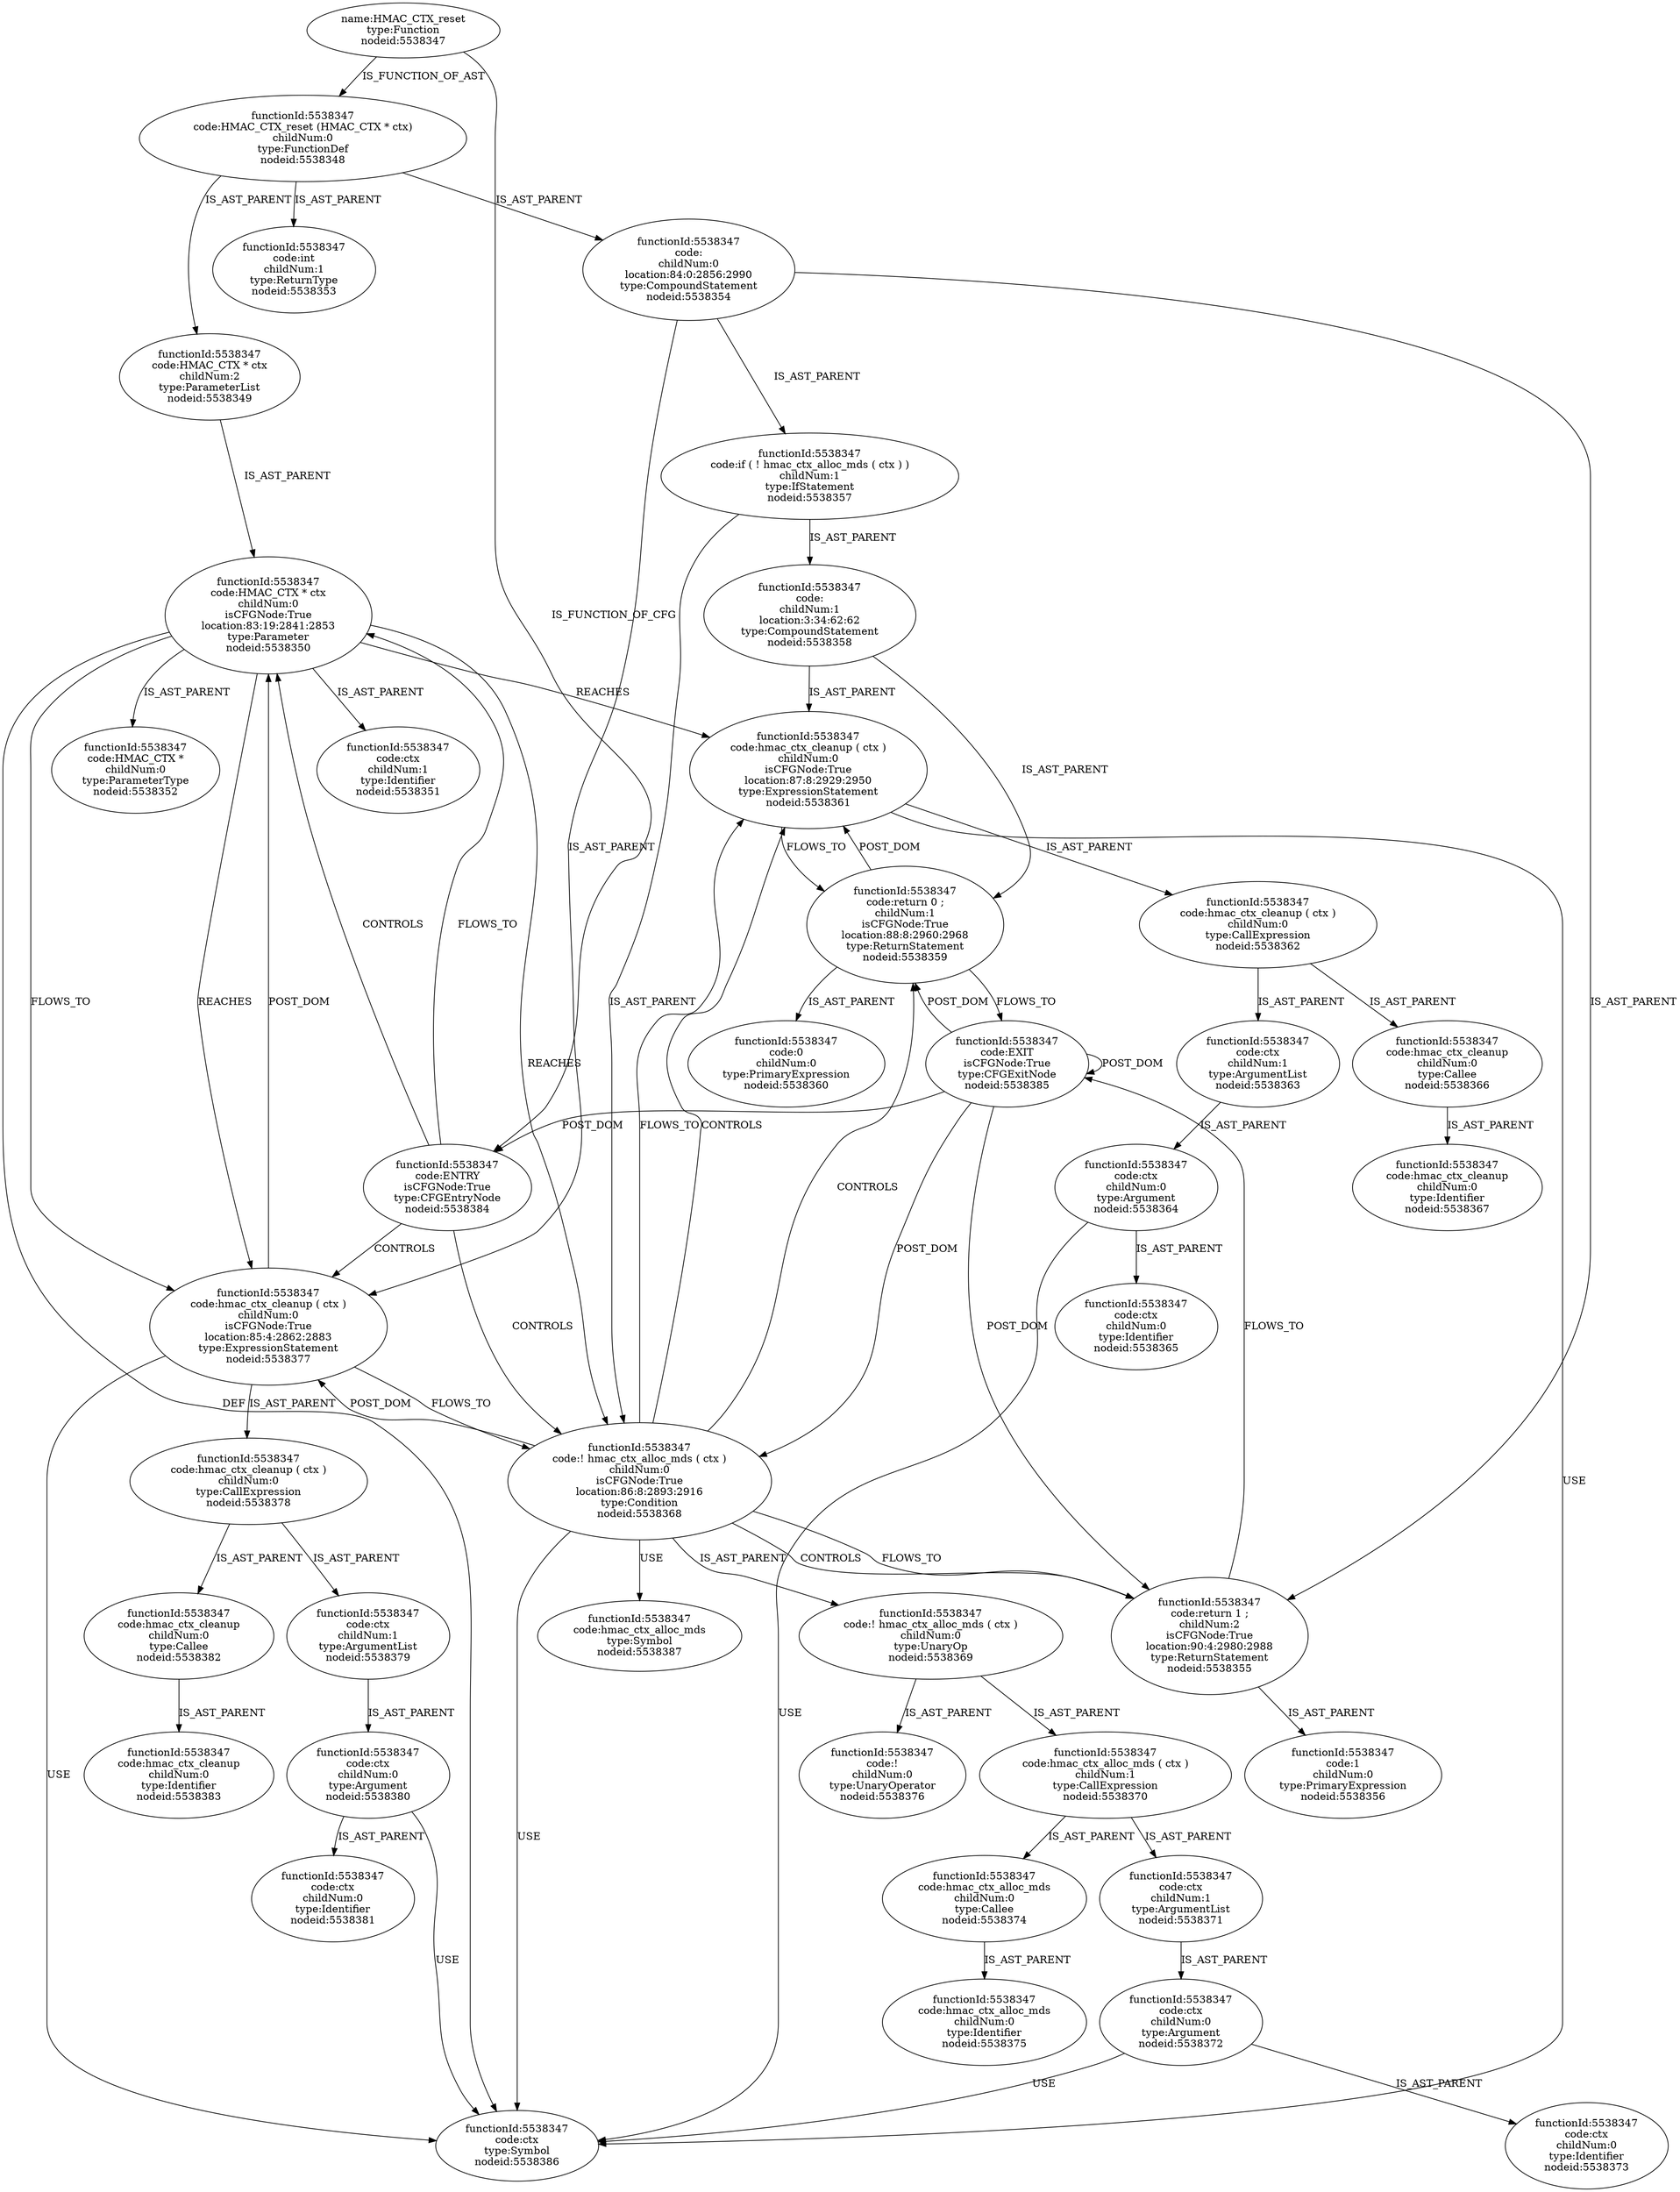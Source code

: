 digraph G {
  5538347 [ label="name:HMAC_CTX_reset
type:Function
nodeid:5538347
" name="HMAC_CTX_reset" type="Function" nodeid="5538347" ];
  5538348 [ label="functionId:5538347
code:HMAC_CTX_reset (HMAC_CTX * ctx)
childNum:0
type:FunctionDef
nodeid:5538348
" functionId="5538347" code="HMAC_CTX_reset (HMAC_CTX * ctx)" childNum="0" name="5538348" type="FunctionDef" nodeid="5538348" ];
  5538349 [ label="functionId:5538347
code:HMAC_CTX * ctx
childNum:2
type:ParameterList
nodeid:5538349
" functionId="5538347" code="HMAC_CTX * ctx" childNum="2" name="5538349" type="ParameterList" nodeid="5538349" ];
  5538350 [ label="functionId:5538347
code:HMAC_CTX * ctx
childNum:0
isCFGNode:True
location:83:19:2841:2853
type:Parameter
nodeid:5538350
" functionId="5538347" code="HMAC_CTX * ctx" childNum="0" isCFGNode="True" name="5538350" location="83:19:2841:2853" type="Parameter" nodeid="5538350" ];
  5538351 [ label="functionId:5538347
code:ctx
childNum:1
type:Identifier
nodeid:5538351
" functionId="5538347" code="ctx" childNum="1" name="5538351" type="Identifier" nodeid="5538351" ];
  5538352 [ label="functionId:5538347
code:HMAC_CTX *
childNum:0
type:ParameterType
nodeid:5538352
" functionId="5538347" code="HMAC_CTX *" childNum="0" name="5538352" type="ParameterType" nodeid="5538352" ];
  5538353 [ label="functionId:5538347
code:int
childNum:1
type:ReturnType
nodeid:5538353
" functionId="5538347" code="int" childNum="1" name="5538353" type="ReturnType" nodeid="5538353" ];
  5538354 [ label="functionId:5538347
code:
childNum:0
location:84:0:2856:2990
type:CompoundStatement
nodeid:5538354
" functionId="5538347" code="" childNum="0" name="5538354" location="84:0:2856:2990" type="CompoundStatement" nodeid="5538354" ];
  5538355 [ label="functionId:5538347
code:return 1 ;
childNum:2
isCFGNode:True
location:90:4:2980:2988
type:ReturnStatement
nodeid:5538355
" functionId="5538347" code="return 1 ;" childNum="2" isCFGNode="True" name="5538355" location="90:4:2980:2988" type="ReturnStatement" nodeid="5538355" ];
  5538356 [ label="functionId:5538347
code:1
childNum:0
type:PrimaryExpression
nodeid:5538356
" functionId="5538347" code="1" childNum="0" name="5538356" type="PrimaryExpression" nodeid="5538356" ];
  5538357 [ label="functionId:5538347
code:if ( ! hmac_ctx_alloc_mds ( ctx ) )
childNum:1
type:IfStatement
nodeid:5538357
" functionId="5538347" code="if ( ! hmac_ctx_alloc_mds ( ctx ) )" childNum="1" name="5538357" type="IfStatement" nodeid="5538357" ];
  5538358 [ label="functionId:5538347
code:
childNum:1
location:3:34:62:62
type:CompoundStatement
nodeid:5538358
" functionId="5538347" code="" childNum="1" name="5538358" location="3:34:62:62" type="CompoundStatement" nodeid="5538358" ];
  5538359 [ label="functionId:5538347
code:return 0 ;
childNum:1
isCFGNode:True
location:88:8:2960:2968
type:ReturnStatement
nodeid:5538359
" functionId="5538347" code="return 0 ;" childNum="1" isCFGNode="True" name="5538359" location="88:8:2960:2968" type="ReturnStatement" nodeid="5538359" ];
  5538360 [ label="functionId:5538347
code:0
childNum:0
type:PrimaryExpression
nodeid:5538360
" functionId="5538347" code="0" childNum="0" name="5538360" type="PrimaryExpression" nodeid="5538360" ];
  5538361 [ label="functionId:5538347
code:hmac_ctx_cleanup ( ctx )
childNum:0
isCFGNode:True
location:87:8:2929:2950
type:ExpressionStatement
nodeid:5538361
" functionId="5538347" code="hmac_ctx_cleanup ( ctx )" childNum="0" isCFGNode="True" name="5538361" location="87:8:2929:2950" type="ExpressionStatement" nodeid="5538361" ];
  5538362 [ label="functionId:5538347
code:hmac_ctx_cleanup ( ctx )
childNum:0
type:CallExpression
nodeid:5538362
" functionId="5538347" code="hmac_ctx_cleanup ( ctx )" childNum="0" name="5538362" type="CallExpression" nodeid="5538362" ];
  5538363 [ label="functionId:5538347
code:ctx
childNum:1
type:ArgumentList
nodeid:5538363
" functionId="5538347" code="ctx" childNum="1" name="5538363" type="ArgumentList" nodeid="5538363" ];
  5538364 [ label="functionId:5538347
code:ctx
childNum:0
type:Argument
nodeid:5538364
" functionId="5538347" code="ctx" childNum="0" name="5538364" type="Argument" nodeid="5538364" ];
  5538365 [ label="functionId:5538347
code:ctx
childNum:0
type:Identifier
nodeid:5538365
" functionId="5538347" code="ctx" childNum="0" name="5538365" type="Identifier" nodeid="5538365" ];
  5538366 [ label="functionId:5538347
code:hmac_ctx_cleanup
childNum:0
type:Callee
nodeid:5538366
" functionId="5538347" code="hmac_ctx_cleanup" childNum="0" name="5538366" type="Callee" nodeid="5538366" ];
  5538367 [ label="functionId:5538347
code:hmac_ctx_cleanup
childNum:0
type:Identifier
nodeid:5538367
" functionId="5538347" code="hmac_ctx_cleanup" childNum="0" name="5538367" type="Identifier" nodeid="5538367" ];
  5538368 [ label="functionId:5538347
code:! hmac_ctx_alloc_mds ( ctx )
childNum:0
isCFGNode:True
location:86:8:2893:2916
type:Condition
nodeid:5538368
" functionId="5538347" code="! hmac_ctx_alloc_mds ( ctx )" childNum="0" isCFGNode="True" name="5538368" location="86:8:2893:2916" type="Condition" nodeid="5538368" ];
  5538369 [ label="functionId:5538347
code:! hmac_ctx_alloc_mds ( ctx )
childNum:0
type:UnaryOp
nodeid:5538369
" functionId="5538347" code="! hmac_ctx_alloc_mds ( ctx )" childNum="0" name="5538369" type="UnaryOp" nodeid="5538369" ];
  5538370 [ label="functionId:5538347
code:hmac_ctx_alloc_mds ( ctx )
childNum:1
type:CallExpression
nodeid:5538370
" functionId="5538347" code="hmac_ctx_alloc_mds ( ctx )" childNum="1" name="5538370" type="CallExpression" nodeid="5538370" ];
  5538371 [ label="functionId:5538347
code:ctx
childNum:1
type:ArgumentList
nodeid:5538371
" functionId="5538347" code="ctx" childNum="1" name="5538371" type="ArgumentList" nodeid="5538371" ];
  5538372 [ label="functionId:5538347
code:ctx
childNum:0
type:Argument
nodeid:5538372
" functionId="5538347" code="ctx" childNum="0" name="5538372" type="Argument" nodeid="5538372" ];
  5538373 [ label="functionId:5538347
code:ctx
childNum:0
type:Identifier
nodeid:5538373
" functionId="5538347" code="ctx" childNum="0" name="5538373" type="Identifier" nodeid="5538373" ];
  5538374 [ label="functionId:5538347
code:hmac_ctx_alloc_mds
childNum:0
type:Callee
nodeid:5538374
" functionId="5538347" code="hmac_ctx_alloc_mds" childNum="0" name="5538374" type="Callee" nodeid="5538374" ];
  5538375 [ label="functionId:5538347
code:hmac_ctx_alloc_mds
childNum:0
type:Identifier
nodeid:5538375
" functionId="5538347" code="hmac_ctx_alloc_mds" childNum="0" name="5538375" type="Identifier" nodeid="5538375" ];
  5538376 [ label="functionId:5538347
code:!
childNum:0
type:UnaryOperator
nodeid:5538376
" functionId="5538347" code="!" childNum="0" name="5538376" type="UnaryOperator" nodeid="5538376" ];
  5538377 [ label="functionId:5538347
code:hmac_ctx_cleanup ( ctx )
childNum:0
isCFGNode:True
location:85:4:2862:2883
type:ExpressionStatement
nodeid:5538377
" functionId="5538347" code="hmac_ctx_cleanup ( ctx )" childNum="0" isCFGNode="True" name="5538377" location="85:4:2862:2883" type="ExpressionStatement" nodeid="5538377" ];
  5538378 [ label="functionId:5538347
code:hmac_ctx_cleanup ( ctx )
childNum:0
type:CallExpression
nodeid:5538378
" functionId="5538347" code="hmac_ctx_cleanup ( ctx )" childNum="0" name="5538378" type="CallExpression" nodeid="5538378" ];
  5538379 [ label="functionId:5538347
code:ctx
childNum:1
type:ArgumentList
nodeid:5538379
" functionId="5538347" code="ctx" childNum="1" name="5538379" type="ArgumentList" nodeid="5538379" ];
  5538380 [ label="functionId:5538347
code:ctx
childNum:0
type:Argument
nodeid:5538380
" functionId="5538347" code="ctx" childNum="0" name="5538380" type="Argument" nodeid="5538380" ];
  5538381 [ label="functionId:5538347
code:ctx
childNum:0
type:Identifier
nodeid:5538381
" functionId="5538347" code="ctx" childNum="0" name="5538381" type="Identifier" nodeid="5538381" ];
  5538382 [ label="functionId:5538347
code:hmac_ctx_cleanup
childNum:0
type:Callee
nodeid:5538382
" functionId="5538347" code="hmac_ctx_cleanup" childNum="0" name="5538382" type="Callee" nodeid="5538382" ];
  5538383 [ label="functionId:5538347
code:hmac_ctx_cleanup
childNum:0
type:Identifier
nodeid:5538383
" functionId="5538347" code="hmac_ctx_cleanup" childNum="0" name="5538383" type="Identifier" nodeid="5538383" ];
  5538384 [ label="functionId:5538347
code:ENTRY
isCFGNode:True
type:CFGEntryNode
nodeid:5538384
" functionId="5538347" code="ENTRY" isCFGNode="True" name="5538384" type="CFGEntryNode" nodeid="5538384" ];
  5538385 [ label="functionId:5538347
code:EXIT
isCFGNode:True
type:CFGExitNode
nodeid:5538385
" functionId="5538347" code="EXIT" isCFGNode="True" name="5538385" type="CFGExitNode" nodeid="5538385" ];
  5538386 [ label="functionId:5538347
code:ctx
type:Symbol
nodeid:5538386
" functionId="5538347" code="ctx" name="5538386" type="Symbol" nodeid="5538386" ];
  5538387 [ label="functionId:5538347
code:hmac_ctx_alloc_mds
type:Symbol
nodeid:5538387
" functionId="5538347" code="hmac_ctx_alloc_mds" name="5538387" type="Symbol" nodeid="5538387" ];
  5538350 -> 5538351 [ label="IS_AST_PARENT" name="((5538350) : (5538351) : IS_AST_PARENT)" ];
  5538350 -> 5538352 [ label="IS_AST_PARENT" name="((5538350) : (5538352) : IS_AST_PARENT)" ];
  5538349 -> 5538350 [ label="IS_AST_PARENT" name="((5538349) : (5538350) : IS_AST_PARENT)" ];
  5538348 -> 5538349 [ label="IS_AST_PARENT" name="((5538348) : (5538349) : IS_AST_PARENT)" ];
  5538348 -> 5538353 [ label="IS_AST_PARENT" name="((5538348) : (5538353) : IS_AST_PARENT)" ];
  5538355 -> 5538356 [ label="IS_AST_PARENT" name="((5538355) : (5538356) : IS_AST_PARENT)" ];
  5538354 -> 5538355 [ label="IS_AST_PARENT" name="((5538354) : (5538355) : IS_AST_PARENT)" ];
  5538359 -> 5538360 [ label="IS_AST_PARENT" name="((5538359) : (5538360) : IS_AST_PARENT)" ];
  5538358 -> 5538359 [ label="IS_AST_PARENT" name="((5538358) : (5538359) : IS_AST_PARENT)" ];
  5538364 -> 5538365 [ label="IS_AST_PARENT" name="((5538364) : (5538365) : IS_AST_PARENT)" ];
  5538363 -> 5538364 [ label="IS_AST_PARENT" name="((5538363) : (5538364) : IS_AST_PARENT)" ];
  5538362 -> 5538363 [ label="IS_AST_PARENT" name="((5538362) : (5538363) : IS_AST_PARENT)" ];
  5538366 -> 5538367 [ label="IS_AST_PARENT" name="((5538366) : (5538367) : IS_AST_PARENT)" ];
  5538362 -> 5538366 [ label="IS_AST_PARENT" name="((5538362) : (5538366) : IS_AST_PARENT)" ];
  5538361 -> 5538362 [ label="IS_AST_PARENT" name="((5538361) : (5538362) : IS_AST_PARENT)" ];
  5538358 -> 5538361 [ label="IS_AST_PARENT" name="((5538358) : (5538361) : IS_AST_PARENT)" ];
  5538357 -> 5538358 [ label="IS_AST_PARENT" name="((5538357) : (5538358) : IS_AST_PARENT)" ];
  5538372 -> 5538373 [ label="IS_AST_PARENT" name="((5538372) : (5538373) : IS_AST_PARENT)" ];
  5538371 -> 5538372 [ label="IS_AST_PARENT" name="((5538371) : (5538372) : IS_AST_PARENT)" ];
  5538370 -> 5538371 [ label="IS_AST_PARENT" name="((5538370) : (5538371) : IS_AST_PARENT)" ];
  5538374 -> 5538375 [ label="IS_AST_PARENT" name="((5538374) : (5538375) : IS_AST_PARENT)" ];
  5538370 -> 5538374 [ label="IS_AST_PARENT" name="((5538370) : (5538374) : IS_AST_PARENT)" ];
  5538369 -> 5538370 [ label="IS_AST_PARENT" name="((5538369) : (5538370) : IS_AST_PARENT)" ];
  5538369 -> 5538376 [ label="IS_AST_PARENT" name="((5538369) : (5538376) : IS_AST_PARENT)" ];
  5538368 -> 5538369 [ label="IS_AST_PARENT" name="((5538368) : (5538369) : IS_AST_PARENT)" ];
  5538357 -> 5538368 [ label="IS_AST_PARENT" name="((5538357) : (5538368) : IS_AST_PARENT)" ];
  5538354 -> 5538357 [ label="IS_AST_PARENT" name="((5538354) : (5538357) : IS_AST_PARENT)" ];
  5538380 -> 5538381 [ label="IS_AST_PARENT" name="((5538380) : (5538381) : IS_AST_PARENT)" ];
  5538379 -> 5538380 [ label="IS_AST_PARENT" name="((5538379) : (5538380) : IS_AST_PARENT)" ];
  5538378 -> 5538379 [ label="IS_AST_PARENT" name="((5538378) : (5538379) : IS_AST_PARENT)" ];
  5538382 -> 5538383 [ label="IS_AST_PARENT" name="((5538382) : (5538383) : IS_AST_PARENT)" ];
  5538378 -> 5538382 [ label="IS_AST_PARENT" name="((5538378) : (5538382) : IS_AST_PARENT)" ];
  5538377 -> 5538378 [ label="IS_AST_PARENT" name="((5538377) : (5538378) : IS_AST_PARENT)" ];
  5538354 -> 5538377 [ label="IS_AST_PARENT" name="((5538354) : (5538377) : IS_AST_PARENT)" ];
  5538348 -> 5538354 [ label="IS_AST_PARENT" name="((5538348) : (5538354) : IS_AST_PARENT)" ];
  5538384 -> 5538350 [ label="FLOWS_TO" name="((5538384) : (5538350) : FLOWS_TO)" ];
  5538350 -> 5538377 [ label="FLOWS_TO" name="((5538350) : (5538377) : FLOWS_TO)" ];
  5538377 -> 5538368 [ label="FLOWS_TO" name="((5538377) : (5538368) : FLOWS_TO)" ];
  5538368 -> 5538361 [ label="FLOWS_TO" name="((5538368) : (5538361) : FLOWS_TO)" ];
  5538368 -> 5538355 [ label="FLOWS_TO" name="((5538368) : (5538355) : FLOWS_TO)" ];
  5538361 -> 5538359 [ label="FLOWS_TO" name="((5538361) : (5538359) : FLOWS_TO)" ];
  5538359 -> 5538385 [ label="FLOWS_TO" name="((5538359) : (5538385) : FLOWS_TO)" ];
  5538355 -> 5538385 [ label="FLOWS_TO" name="((5538355) : (5538385) : FLOWS_TO)" ];
  5538350 -> 5538386 [ label="DEF" name="((5538350) : (5538386) : DEF)" ];
  5538377 -> 5538386 [ label="USE" name="((5538377) : (5538386) : USE)" ];
  5538380 -> 5538386 [ label="USE" name="((5538380) : (5538386) : USE)" ];
  5538368 -> 5538386 [ label="USE" name="((5538368) : (5538386) : USE)" ];
  5538372 -> 5538386 [ label="USE" name="((5538372) : (5538386) : USE)" ];
  5538361 -> 5538386 [ label="USE" name="((5538361) : (5538386) : USE)" ];
  5538364 -> 5538386 [ label="USE" name="((5538364) : (5538386) : USE)" ];
  5538368 -> 5538387 [ label="USE" name="((5538368) : (5538387) : USE)" ];
  5538350 -> 5538377 [ label="REACHES" name="((5538350) : (5538377) : REACHES)" ];
  5538350 -> 5538368 [ label="REACHES" name="((5538350) : (5538368) : REACHES)" ];
  5538350 -> 5538361 [ label="REACHES" name="((5538350) : (5538361) : REACHES)" ];
  5538385 -> 5538355 [ label="POST_DOM" name="((5538385) : (5538355) : POST_DOM)" ];
  5538385 -> 5538384 [ label="POST_DOM" name="((5538385) : (5538384) : POST_DOM)" ];
  5538359 -> 5538361 [ label="POST_DOM" name="((5538359) : (5538361) : POST_DOM)" ];
  5538385 -> 5538385 [ label="POST_DOM" name="((5538385) : (5538385) : POST_DOM)" ];
  5538377 -> 5538350 [ label="POST_DOM" name="((5538377) : (5538350) : POST_DOM)" ];
  5538385 -> 5538359 [ label="POST_DOM" name="((5538385) : (5538359) : POST_DOM)" ];
  5538368 -> 5538377 [ label="POST_DOM" name="((5538368) : (5538377) : POST_DOM)" ];
  5538385 -> 5538368 [ label="POST_DOM" name="((5538385) : (5538368) : POST_DOM)" ];
  5538368 -> 5538355 [ label="CONTROLS" name="((5538368) : (5538355) : CONTROLS)" ];
  5538368 -> 5538361 [ label="CONTROLS" name="((5538368) : (5538361) : CONTROLS)" ];
  5538368 -> 5538359 [ label="CONTROLS" name="((5538368) : (5538359) : CONTROLS)" ];
  5538384 -> 5538350 [ label="CONTROLS" name="((5538384) : (5538350) : CONTROLS)" ];
  5538384 -> 5538377 [ label="CONTROLS" name="((5538384) : (5538377) : CONTROLS)" ];
  5538384 -> 5538368 [ label="CONTROLS" name="((5538384) : (5538368) : CONTROLS)" ];
  5538347 -> 5538348 [ label="IS_FUNCTION_OF_AST" name="((5538347) : (5538348) : IS_FUNCTION_OF_AST)" ];
  5538347 -> 5538384 [ label="IS_FUNCTION_OF_CFG" name="((5538347) : (5538384) : IS_FUNCTION_OF_CFG)" ];
}
